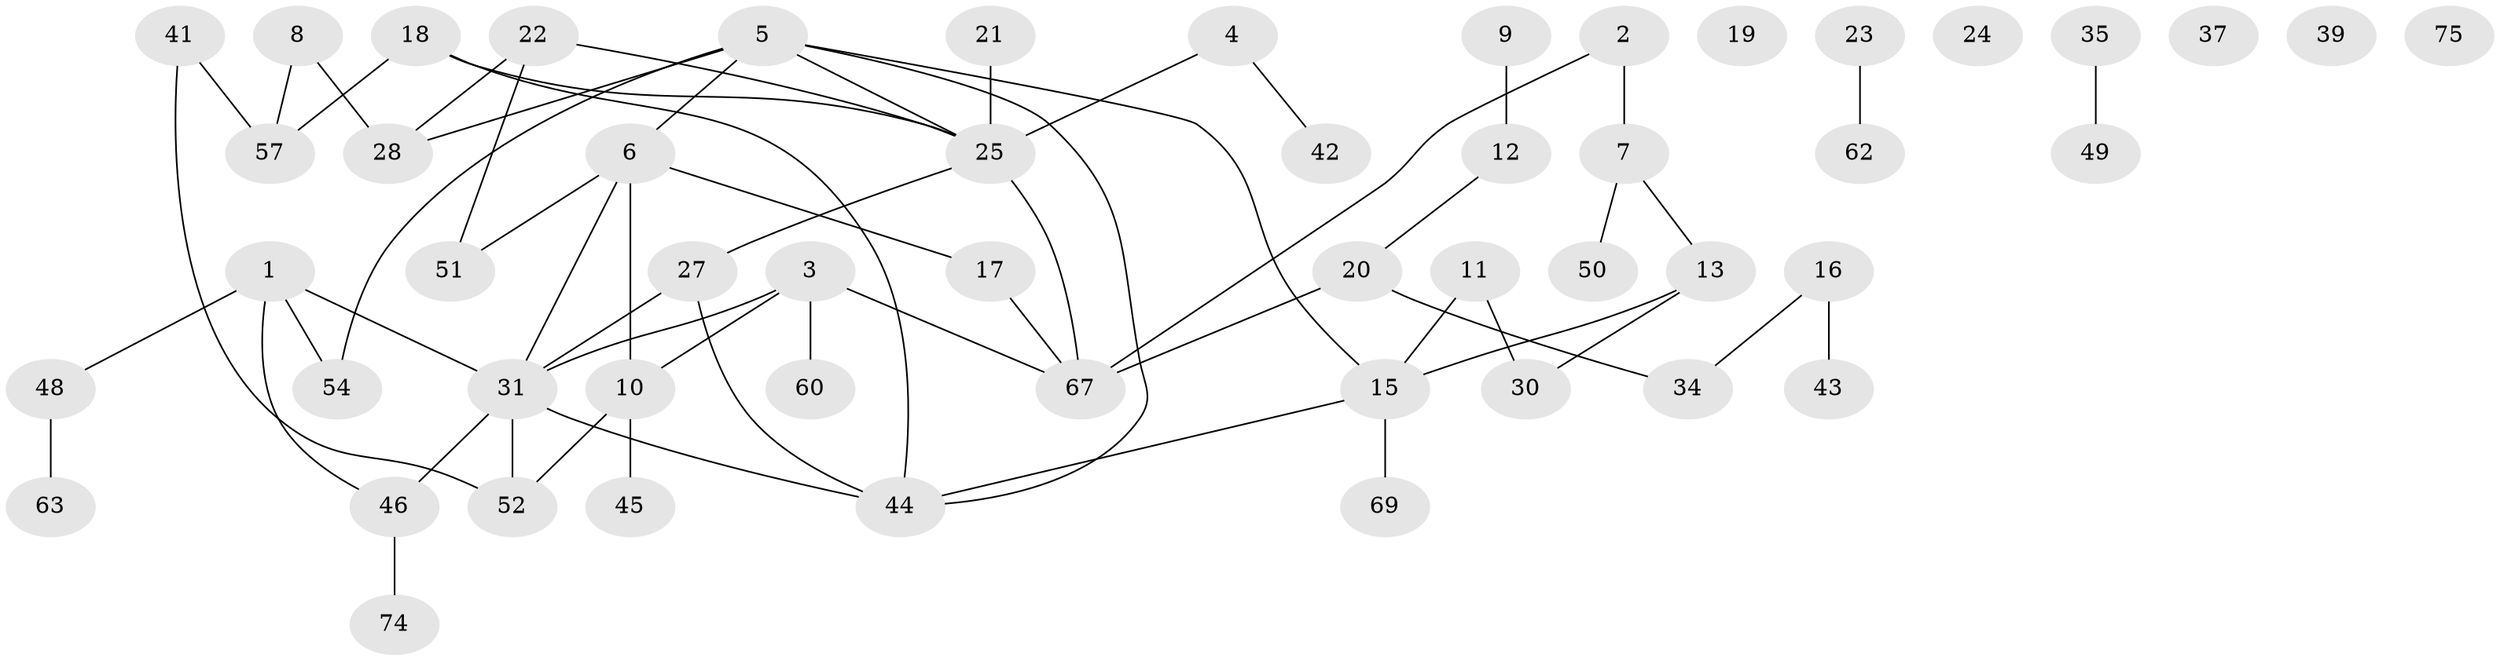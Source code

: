 // original degree distribution, {4: 0.09333333333333334, 2: 0.29333333333333333, 3: 0.24, 5: 0.04, 1: 0.24, 0: 0.06666666666666667, 6: 0.013333333333333334, 7: 0.013333333333333334}
// Generated by graph-tools (version 1.1) at 2025/16/03/04/25 18:16:28]
// undirected, 52 vertices, 61 edges
graph export_dot {
graph [start="1"]
  node [color=gray90,style=filled];
  1;
  2;
  3;
  4;
  5 [super="+71+32+29"];
  6;
  7;
  8;
  9;
  10 [super="+58"];
  11;
  12;
  13 [super="+14"];
  15;
  16 [super="+66+33"];
  17 [super="+53"];
  18 [super="+26"];
  19;
  20;
  21;
  22;
  23;
  24;
  25 [super="+59+36"];
  27;
  28 [super="+40"];
  30;
  31 [super="+47"];
  34;
  35;
  37;
  39;
  41;
  42;
  43;
  44;
  45;
  46 [super="+55"];
  48;
  49;
  50;
  51;
  52;
  54 [super="+56"];
  57;
  60;
  62;
  63;
  67 [super="+68"];
  69;
  74;
  75;
  1 -- 48;
  1 -- 54;
  1 -- 31;
  1 -- 46;
  2 -- 7;
  2 -- 67;
  3 -- 10;
  3 -- 60;
  3 -- 67;
  3 -- 31;
  4 -- 42;
  4 -- 25;
  5 -- 28;
  5 -- 44;
  5 -- 54;
  5 -- 6;
  5 -- 25;
  5 -- 15;
  6 -- 17;
  6 -- 51;
  6 -- 31;
  6 -- 10;
  7 -- 50;
  7 -- 13;
  8 -- 28;
  8 -- 57;
  9 -- 12;
  10 -- 52;
  10 -- 45;
  11 -- 15;
  11 -- 30;
  12 -- 20;
  13 -- 15;
  13 -- 30;
  15 -- 44;
  15 -- 69;
  16 -- 34;
  16 -- 43;
  17 -- 67;
  18 -- 57 [weight=2];
  18 -- 25;
  18 -- 44;
  20 -- 34;
  20 -- 67;
  21 -- 25;
  22 -- 51;
  22 -- 28;
  22 -- 25;
  23 -- 62;
  25 -- 67;
  25 -- 27;
  27 -- 44;
  27 -- 31;
  31 -- 44;
  31 -- 52;
  31 -- 46 [weight=2];
  35 -- 49;
  41 -- 52;
  41 -- 57;
  46 -- 74;
  48 -- 63;
}
